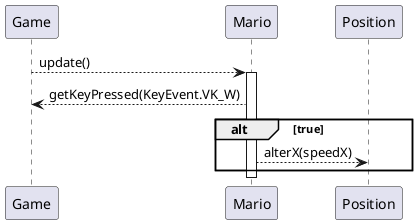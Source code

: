 @startuml
Game --> Mario : update() 
activate Mario
Mario --> Game : getKeyPressed(KeyEvent.VK_W)
alt true
    Mario --> Position : alterX(speedX)
end
deactivate Mario
@enduml
